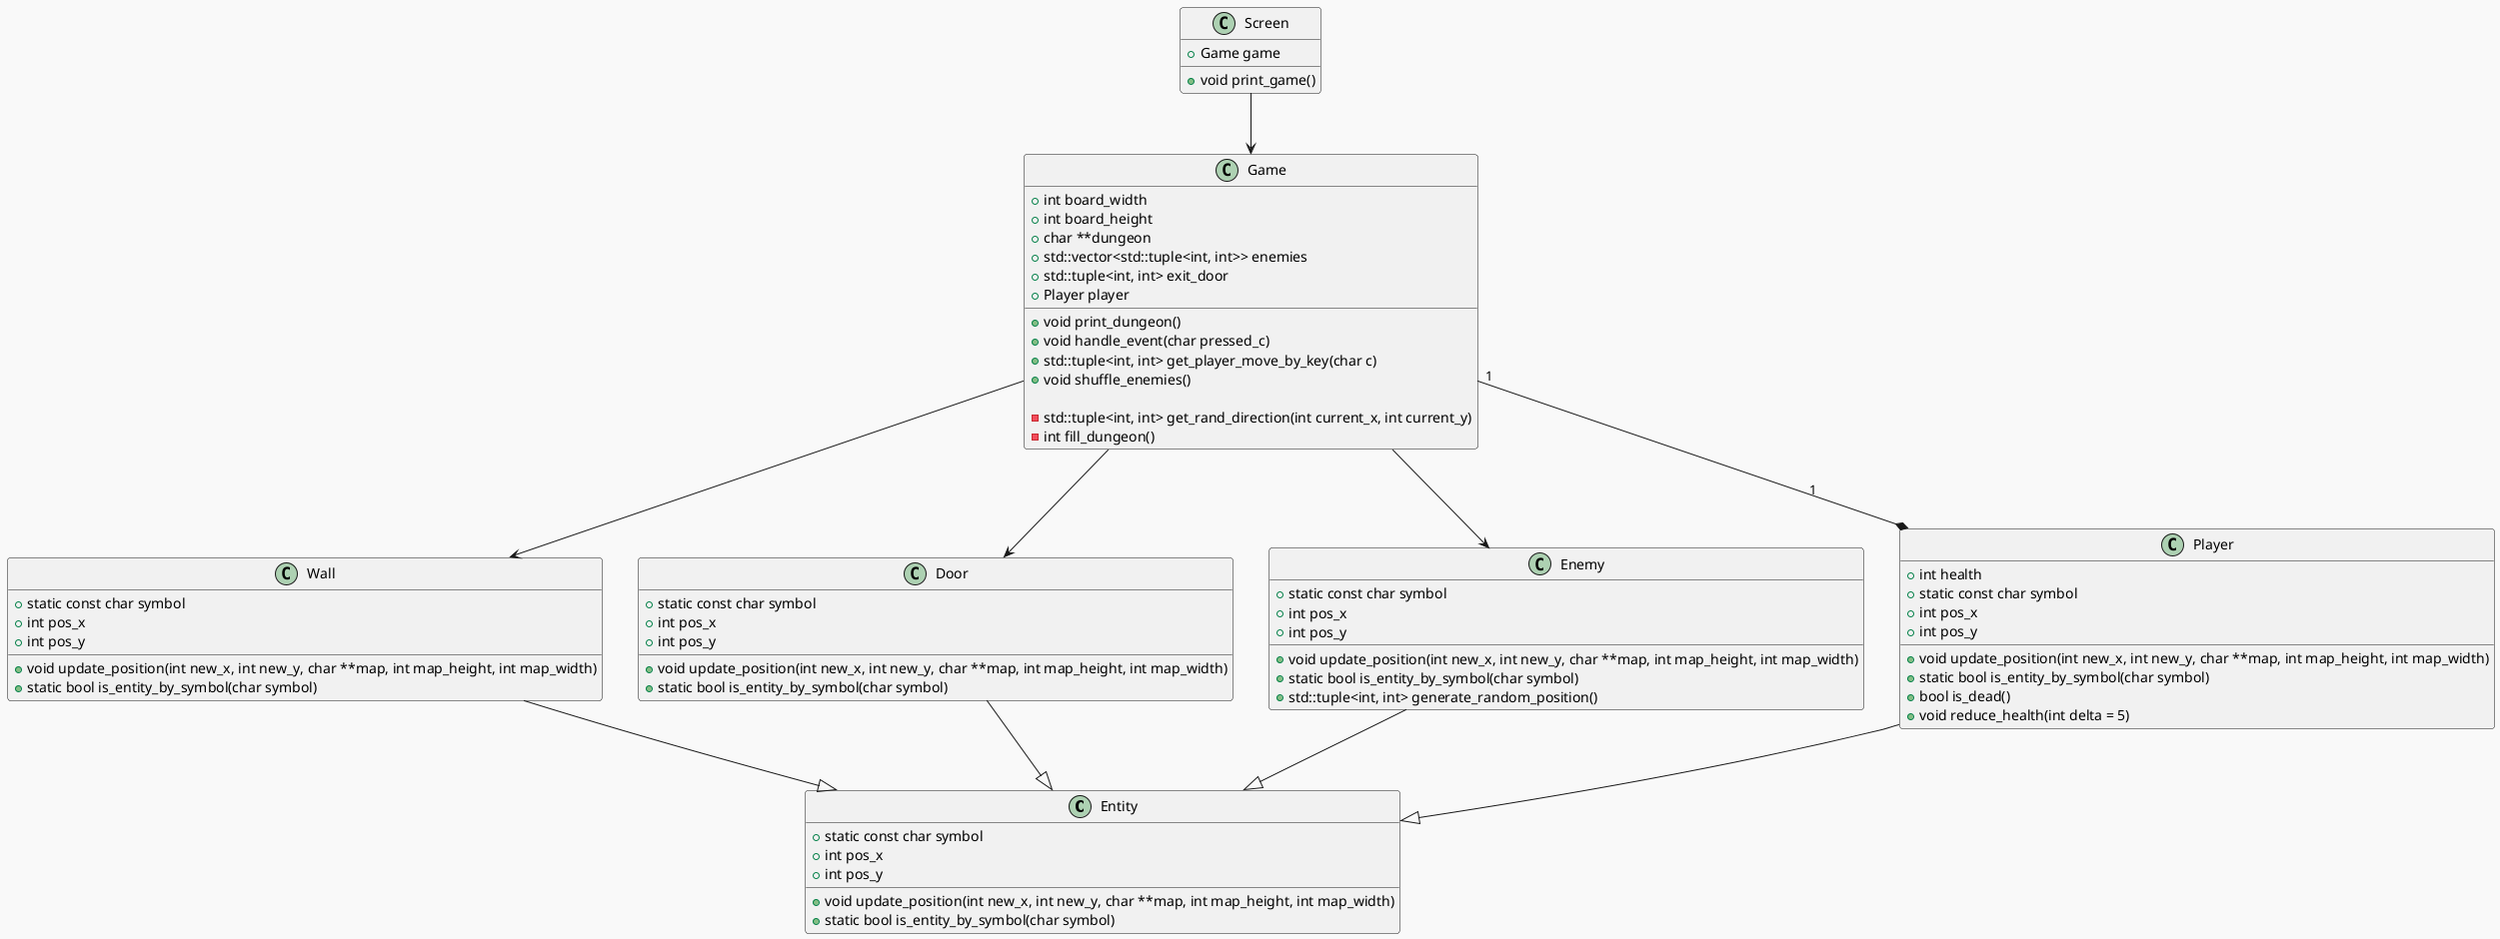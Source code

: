 @startuml
!theme mars

class Entity {
  + static const char symbol
  + int pos_x
  + int pos_y
  + void update_position(int new_x, int new_y, char **map, int map_height, int map_width)
  + static bool is_entity_by_symbol(char symbol)
}

class Wall  {
  + static const char symbol
  + int pos_x
  + int pos_y
  + void update_position(int new_x, int new_y, char **map, int map_height, int map_width)
  + static bool is_entity_by_symbol(char symbol)
}

class Door {
  + static const char symbol
  + int pos_x
  + int pos_y
  + void update_position(int new_x, int new_y, char **map, int map_height, int map_width)
  + static bool is_entity_by_symbol(char symbol)
}

class Enemy {
  + static const char symbol
  + int pos_x
  + int pos_y
  + void update_position(int new_x, int new_y, char **map, int map_height, int map_width)
  + static bool is_entity_by_symbol(char symbol)
  + std::tuple<int, int> generate_random_position()
}

class Player {
  + int health
  + static const char symbol
  + int pos_x
  + int pos_y
  + void update_position(int new_x, int new_y, char **map, int map_height, int map_width)
  + static bool is_entity_by_symbol(char symbol)
  + bool is_dead()
  + void reduce_health(int delta = 5)
}

class Game {
	+ int board_width
	+ int board_height
	+ char **dungeon
	+ std::vector<std::tuple<int, int>> enemies
	+ std::tuple<int, int> exit_door
	+ Player player

	+ void print_dungeon()
	+ void handle_event(char pressed_c)
	+ std::tuple<int, int> get_player_move_by_key(char c)
	+ void shuffle_enemies()

	- std::tuple<int, int> get_rand_direction(int current_x, int current_y)
	- int fill_dungeon()
}

class Screen {
	+ Game game
	+ void print_game()
}


Game "1" --* Player: "1"
Game --> Door
Game --> Wall
Game --> Enemy

Screen --> Game

Wall --|> Entity
Door --|> Entity
Enemy --|> Entity
Player --|> Entity

@enduml
